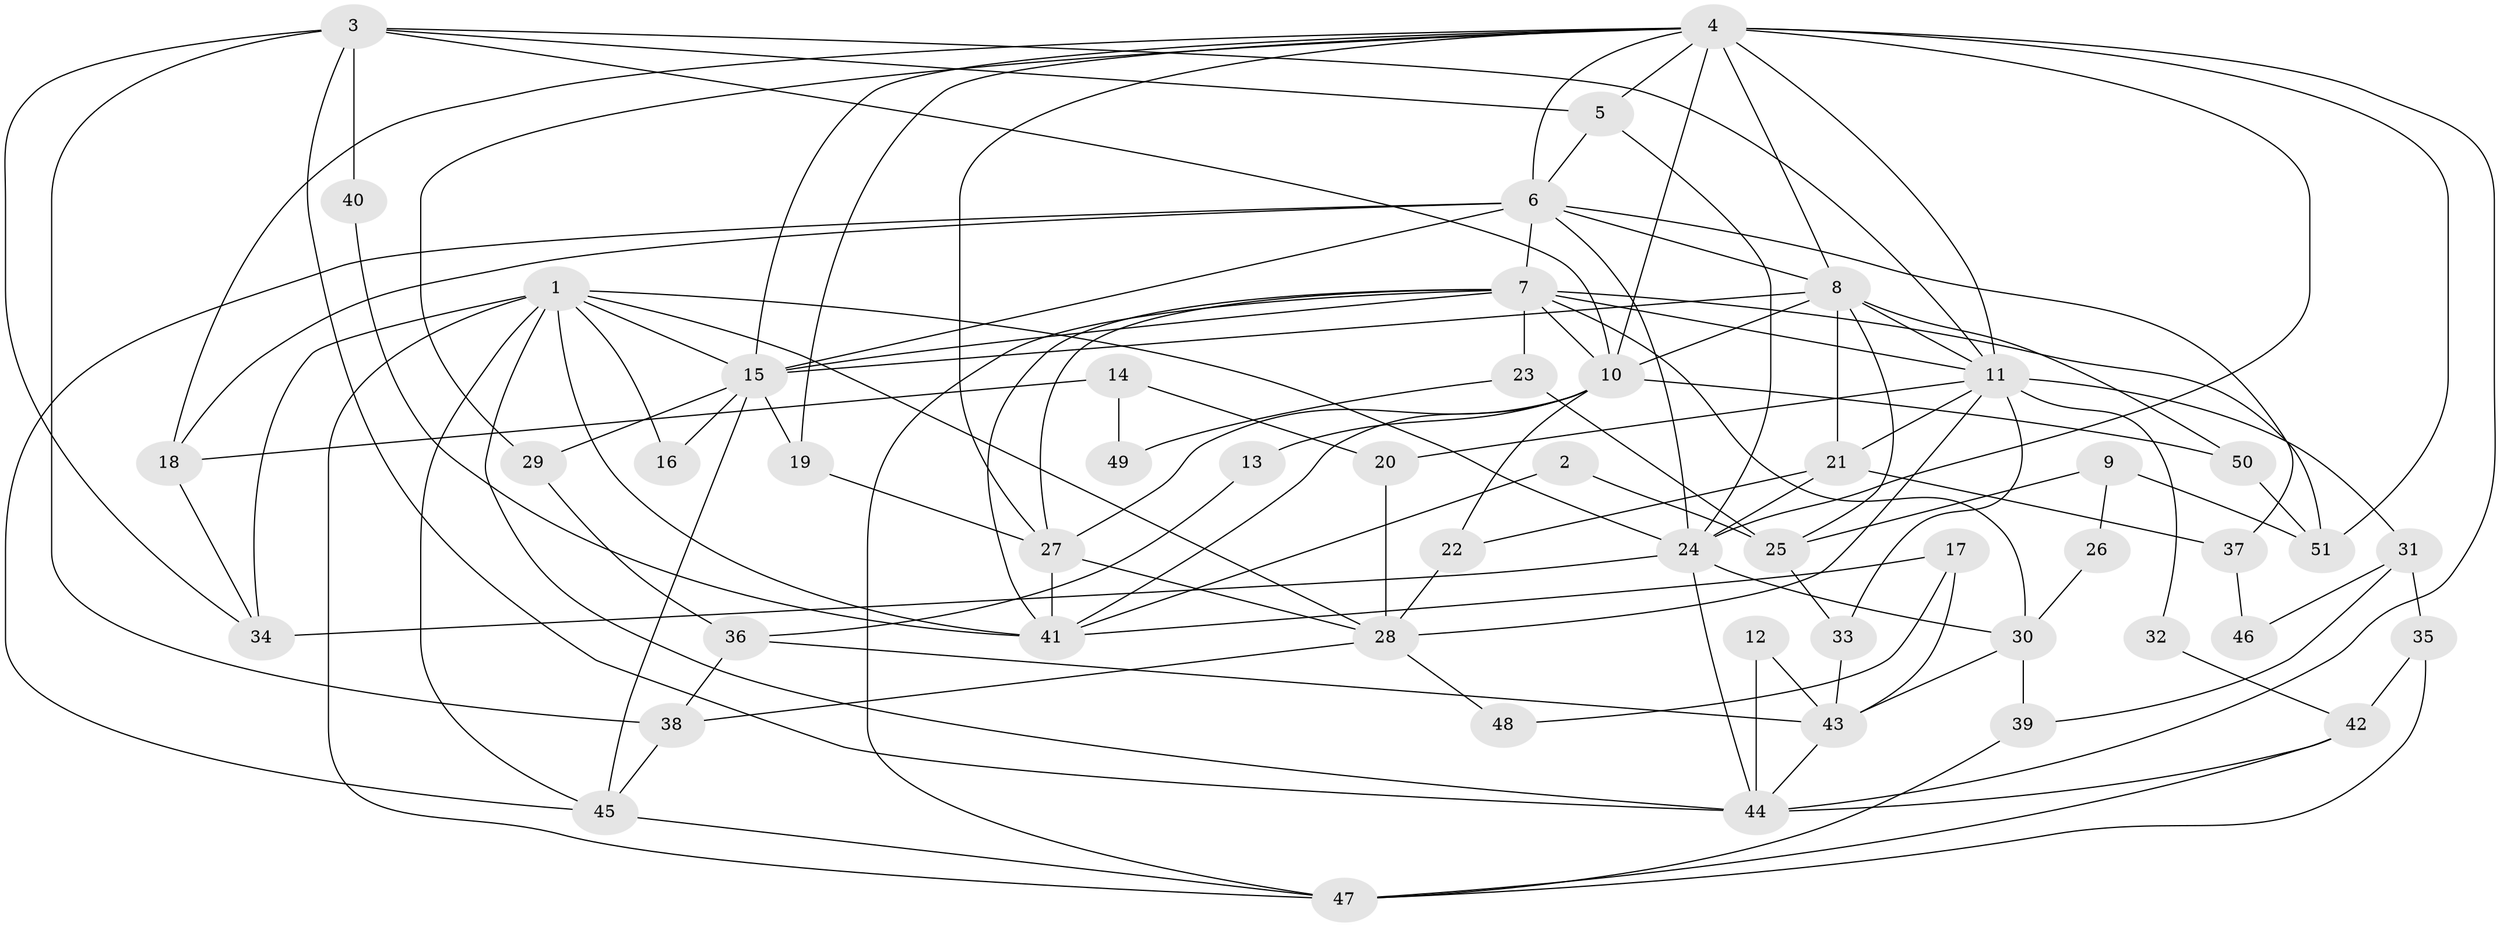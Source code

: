 // original degree distribution, {5: 0.17857142857142858, 2: 0.14285714285714285, 7: 0.07142857142857142, 4: 0.21428571428571427, 3: 0.2976190476190476, 6: 0.09523809523809523}
// Generated by graph-tools (version 1.1) at 2025/51/03/04/25 22:51:02]
// undirected, 51 vertices, 121 edges
graph export_dot {
  node [color=gray90,style=filled];
  1;
  2;
  3;
  4;
  5;
  6;
  7;
  8;
  9;
  10;
  11;
  12;
  13;
  14;
  15;
  16;
  17;
  18;
  19;
  20;
  21;
  22;
  23;
  24;
  25;
  26;
  27;
  28;
  29;
  30;
  31;
  32;
  33;
  34;
  35;
  36;
  37;
  38;
  39;
  40;
  41;
  42;
  43;
  44;
  45;
  46;
  47;
  48;
  49;
  50;
  51;
  1 -- 15 [weight=1.0];
  1 -- 16 [weight=1.0];
  1 -- 24 [weight=1.0];
  1 -- 28 [weight=1.0];
  1 -- 34 [weight=2.0];
  1 -- 41 [weight=1.0];
  1 -- 44 [weight=1.0];
  1 -- 45 [weight=1.0];
  1 -- 47 [weight=1.0];
  2 -- 25 [weight=1.0];
  2 -- 41 [weight=1.0];
  3 -- 5 [weight=1.0];
  3 -- 10 [weight=1.0];
  3 -- 11 [weight=1.0];
  3 -- 34 [weight=1.0];
  3 -- 38 [weight=1.0];
  3 -- 40 [weight=1.0];
  3 -- 44 [weight=1.0];
  4 -- 5 [weight=1.0];
  4 -- 6 [weight=1.0];
  4 -- 8 [weight=1.0];
  4 -- 10 [weight=1.0];
  4 -- 11 [weight=2.0];
  4 -- 15 [weight=1.0];
  4 -- 18 [weight=1.0];
  4 -- 19 [weight=1.0];
  4 -- 24 [weight=1.0];
  4 -- 27 [weight=1.0];
  4 -- 29 [weight=1.0];
  4 -- 44 [weight=1.0];
  4 -- 51 [weight=2.0];
  5 -- 6 [weight=1.0];
  5 -- 24 [weight=1.0];
  6 -- 7 [weight=1.0];
  6 -- 8 [weight=1.0];
  6 -- 15 [weight=1.0];
  6 -- 18 [weight=1.0];
  6 -- 24 [weight=1.0];
  6 -- 37 [weight=1.0];
  6 -- 45 [weight=1.0];
  7 -- 10 [weight=1.0];
  7 -- 11 [weight=2.0];
  7 -- 15 [weight=1.0];
  7 -- 23 [weight=2.0];
  7 -- 27 [weight=1.0];
  7 -- 30 [weight=1.0];
  7 -- 41 [weight=1.0];
  7 -- 47 [weight=1.0];
  7 -- 51 [weight=2.0];
  8 -- 10 [weight=1.0];
  8 -- 11 [weight=1.0];
  8 -- 15 [weight=1.0];
  8 -- 21 [weight=1.0];
  8 -- 25 [weight=1.0];
  8 -- 50 [weight=1.0];
  9 -- 25 [weight=1.0];
  9 -- 26 [weight=1.0];
  9 -- 51 [weight=1.0];
  10 -- 13 [weight=1.0];
  10 -- 22 [weight=1.0];
  10 -- 27 [weight=1.0];
  10 -- 41 [weight=1.0];
  10 -- 50 [weight=2.0];
  11 -- 20 [weight=1.0];
  11 -- 21 [weight=1.0];
  11 -- 28 [weight=1.0];
  11 -- 31 [weight=1.0];
  11 -- 32 [weight=1.0];
  11 -- 33 [weight=1.0];
  12 -- 43 [weight=1.0];
  12 -- 44 [weight=1.0];
  13 -- 36 [weight=1.0];
  14 -- 18 [weight=1.0];
  14 -- 20 [weight=1.0];
  14 -- 49 [weight=1.0];
  15 -- 16 [weight=1.0];
  15 -- 19 [weight=1.0];
  15 -- 29 [weight=1.0];
  15 -- 45 [weight=1.0];
  17 -- 41 [weight=1.0];
  17 -- 43 [weight=1.0];
  17 -- 48 [weight=1.0];
  18 -- 34 [weight=1.0];
  19 -- 27 [weight=1.0];
  20 -- 28 [weight=1.0];
  21 -- 22 [weight=1.0];
  21 -- 24 [weight=1.0];
  21 -- 37 [weight=1.0];
  22 -- 28 [weight=1.0];
  23 -- 25 [weight=1.0];
  23 -- 49 [weight=1.0];
  24 -- 30 [weight=1.0];
  24 -- 34 [weight=2.0];
  24 -- 44 [weight=1.0];
  25 -- 33 [weight=1.0];
  26 -- 30 [weight=1.0];
  27 -- 28 [weight=1.0];
  27 -- 41 [weight=1.0];
  28 -- 38 [weight=1.0];
  28 -- 48 [weight=1.0];
  29 -- 36 [weight=1.0];
  30 -- 39 [weight=1.0];
  30 -- 43 [weight=1.0];
  31 -- 35 [weight=1.0];
  31 -- 39 [weight=1.0];
  31 -- 46 [weight=1.0];
  32 -- 42 [weight=1.0];
  33 -- 43 [weight=1.0];
  35 -- 42 [weight=1.0];
  35 -- 47 [weight=1.0];
  36 -- 38 [weight=1.0];
  36 -- 43 [weight=1.0];
  37 -- 46 [weight=1.0];
  38 -- 45 [weight=1.0];
  39 -- 47 [weight=1.0];
  40 -- 41 [weight=1.0];
  42 -- 44 [weight=1.0];
  42 -- 47 [weight=1.0];
  43 -- 44 [weight=1.0];
  45 -- 47 [weight=1.0];
  50 -- 51 [weight=1.0];
}
